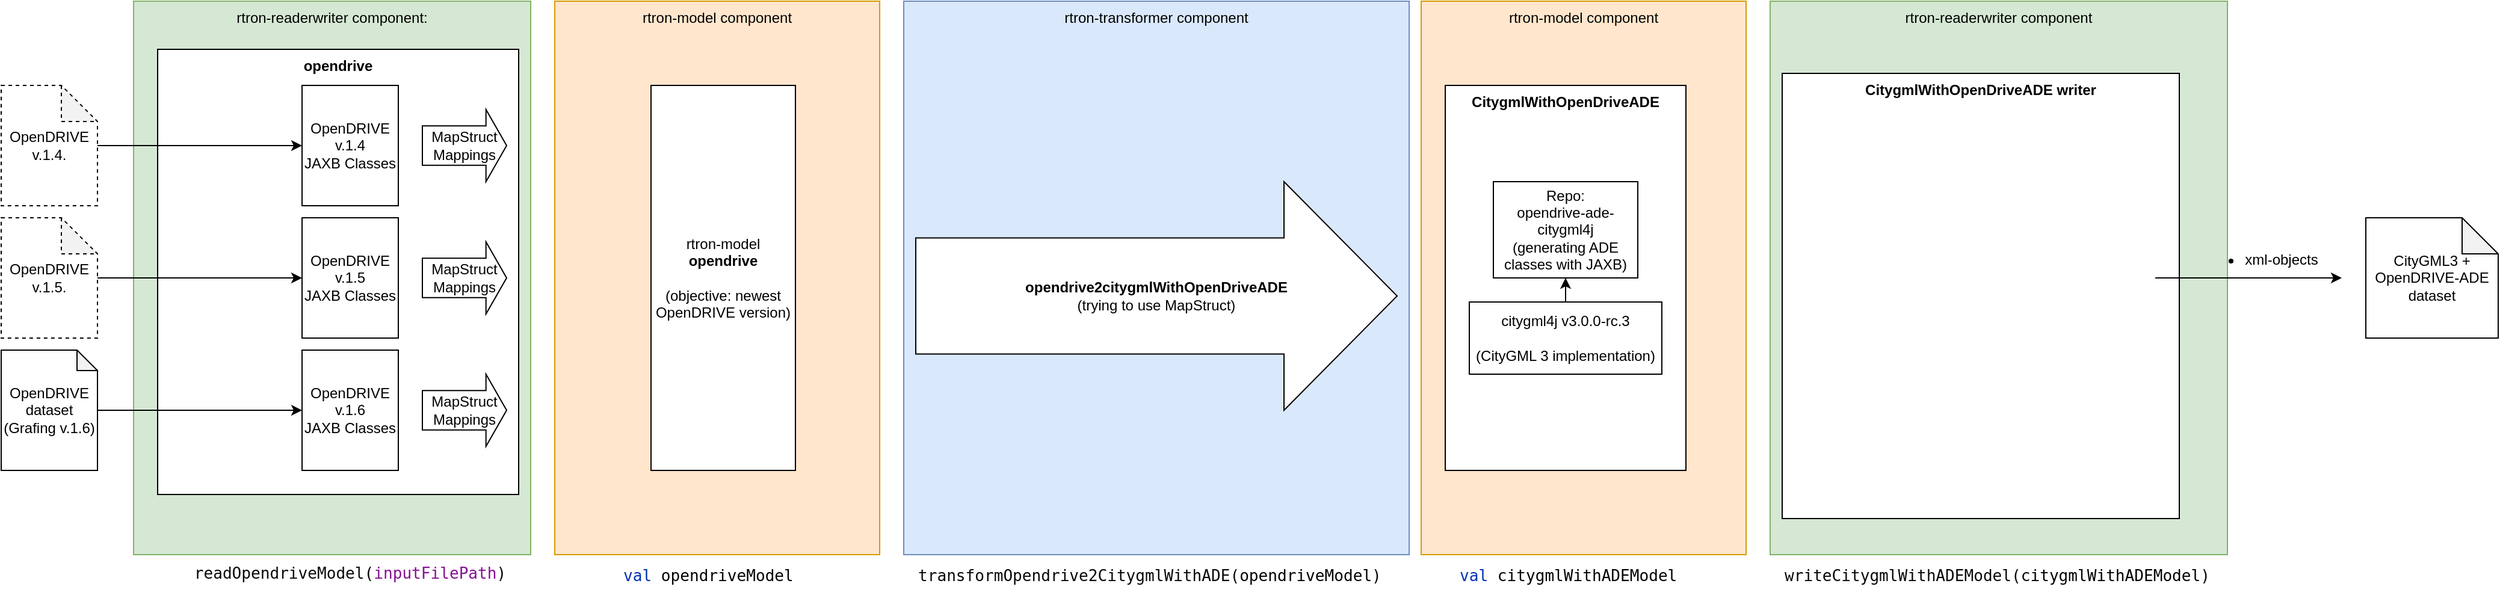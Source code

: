 <mxfile version="16.4.11" type="device"><diagram id="8HKgYoGjYJTmoJTl97uI" name="Page-1"><mxGraphModel dx="2668" dy="2255" grid="1" gridSize="10" guides="1" tooltips="1" connect="1" arrows="1" fold="1" page="1" pageScale="1" pageWidth="850" pageHeight="1100" math="0" shadow="0"><root><mxCell id="0"/><mxCell id="1" parent="0"/><mxCell id="SgfBVCUiltdHE-yCybD9-5" value="rtron-readerwriter component" style="rounded=0;whiteSpace=wrap;html=1;fillColor=#d5e8d4;strokeColor=#82b366;horizontal=1;verticalAlign=top;" vertex="1" parent="1"><mxGeometry x="1210" y="-30" width="380" height="460" as="geometry"/></mxCell><mxCell id="SgfBVCUiltdHE-yCybD9-3" value="rtron-model component" style="rounded=0;whiteSpace=wrap;html=1;fillColor=#ffe6cc;strokeColor=#d79b00;horizontal=1;verticalAlign=top;" vertex="1" parent="1"><mxGeometry x="200" y="-30" width="270" height="460" as="geometry"/></mxCell><mxCell id="SgfBVCUiltdHE-yCybD9-2" value="rtron-model component" style="rounded=0;whiteSpace=wrap;html=1;fillColor=#ffe6cc;strokeColor=#d79b00;horizontal=1;verticalAlign=top;" vertex="1" parent="1"><mxGeometry x="920" y="-30" width="270" height="460" as="geometry"/></mxCell><mxCell id="SgfBVCUiltdHE-yCybD9-1" value="rtron-transformer component" style="rounded=0;whiteSpace=wrap;html=1;fillColor=#dae8fc;strokeColor=#6c8ebf;horizontal=1;verticalAlign=top;" vertex="1" parent="1"><mxGeometry x="490" y="-30" width="420" height="460" as="geometry"/></mxCell><mxCell id="Gz_JP64xu9kCZsUSGvBO-32" value="rtron-readerwriter component:" style="rounded=0;whiteSpace=wrap;html=1;fillColor=#d5e8d4;strokeColor=#82b366;horizontal=1;verticalAlign=top;" parent="1" vertex="1"><mxGeometry x="-150" y="-30" width="330" height="460" as="geometry"/></mxCell><mxCell id="Gz_JP64xu9kCZsUSGvBO-30" value="&lt;b&gt;CitygmlWithOpenDriveADE&lt;/b&gt;" style="rounded=0;whiteSpace=wrap;html=1;verticalAlign=top;" parent="1" vertex="1"><mxGeometry x="940" y="40" width="200" height="320" as="geometry"/></mxCell><mxCell id="Gz_JP64xu9kCZsUSGvBO-38" style="edgeStyle=orthogonalEdgeStyle;rounded=0;orthogonalLoop=1;jettySize=auto;html=1;entryX=0.5;entryY=1;entryDx=0;entryDy=0;" parent="1" source="Gz_JP64xu9kCZsUSGvBO-4" target="Gz_JP64xu9kCZsUSGvBO-5" edge="1"><mxGeometry relative="1" as="geometry"/></mxCell><mxCell id="Gz_JP64xu9kCZsUSGvBO-4" value="citygml4j&amp;nbsp;v3.0.0-rc.3&lt;br&gt;&lt;br&gt;(CityGML 3 implementation)" style="rounded=0;whiteSpace=wrap;html=1;" parent="1" vertex="1"><mxGeometry x="960" y="220" width="160" height="60" as="geometry"/></mxCell><mxCell id="Gz_JP64xu9kCZsUSGvBO-5" value="Repo:&lt;br&gt;opendrive-ade-citygml4j&lt;br&gt;(generating ADE classes with JAXB)" style="rounded=0;whiteSpace=wrap;html=1;" parent="1" vertex="1"><mxGeometry x="980" y="120" width="120" height="80" as="geometry"/></mxCell><mxCell id="Gz_JP64xu9kCZsUSGvBO-12" value="rtron-model &lt;b&gt;opendrive&lt;/b&gt;&lt;br&gt;&lt;br&gt;(objective: newest OpenDRIVE version)" style="rounded=0;whiteSpace=wrap;html=1;" parent="1" vertex="1"><mxGeometry x="280" y="40" width="120" height="320" as="geometry"/></mxCell><mxCell id="Gz_JP64xu9kCZsUSGvBO-26" value="&lt;pre style=&quot;background-color: #ffffff ; color: #080808 ; font-family: &amp;#34;jetbrains mono&amp;#34; , monospace ; font-size: 9.8pt&quot;&gt;readOpendriveModel(&lt;span style=&quot;color: #871094&quot;&gt;inputFilePath&lt;/span&gt;)&lt;/pre&gt;" style="text;html=1;strokeColor=none;fillColor=none;align=center;verticalAlign=middle;whiteSpace=wrap;rounded=0;" parent="1" vertex="1"><mxGeometry x="-120" y="430" width="300" height="30" as="geometry"/></mxCell><mxCell id="Gz_JP64xu9kCZsUSGvBO-31" value="&lt;b&gt;opendrive2citygmlWithOpenDriveADE&lt;/b&gt;&lt;br&gt;(trying to use MapStruct)" style="shape=singleArrow;whiteSpace=wrap;html=1;arrowWidth=0.508;arrowSize=0.235;" parent="1" vertex="1"><mxGeometry x="500" y="120" width="400" height="190" as="geometry"/></mxCell><mxCell id="Gz_JP64xu9kCZsUSGvBO-33" value="&lt;pre style=&quot;background-color: #ffffff ; color: #080808 ; font-family: &amp;quot;jetbrains mono&amp;quot; , monospace ; font-size: 9.8pt&quot;&gt;&lt;span style=&quot;color: #0033b3&quot;&gt;val &lt;/span&gt;&lt;span style=&quot;color: #000000&quot;&gt;opendriveModel&lt;/span&gt;&lt;/pre&gt;" style="text;whiteSpace=wrap;html=1;" parent="1" vertex="1"><mxGeometry x="255" y="420" width="170" height="40" as="geometry"/></mxCell><mxCell id="Gz_JP64xu9kCZsUSGvBO-35" value="&lt;pre style=&quot;background-color: #ffffff ; color: #080808 ; font-family: &amp;#34;jetbrains mono&amp;#34; , monospace ; font-size: 9.8pt&quot;&gt;transformOpendrive2CitygmlWithADE(&lt;span style=&quot;color: #000000&quot;&gt;opendriveModel&lt;/span&gt;)&lt;/pre&gt;" style="text;whiteSpace=wrap;html=1;" parent="1" vertex="1"><mxGeometry x="500" y="420" width="400" height="60" as="geometry"/></mxCell><mxCell id="Gz_JP64xu9kCZsUSGvBO-36" value="&lt;pre style=&quot;font-style: normal ; font-weight: 400 ; letter-spacing: normal ; text-align: left ; text-indent: 0px ; text-transform: none ; word-spacing: 0px ; background-color: rgb(255 , 255 , 255) ; color: rgb(8 , 8 , 8) ; font-family: &amp;quot;jetbrains mono&amp;quot; , monospace ; font-size: 9.8pt&quot;&gt;&lt;span style=&quot;color: rgb(0 , 51 , 179)&quot;&gt;val &lt;/span&gt;&lt;span style=&quot;color: rgb(0 , 0 , 0)&quot;&gt;citygmlWithADEModel&lt;/span&gt;&lt;/pre&gt;" style="text;whiteSpace=wrap;html=1;" parent="1" vertex="1"><mxGeometry x="950" y="420" width="210" height="60" as="geometry"/></mxCell><mxCell id="Gz_JP64xu9kCZsUSGvBO-37" value="&lt;pre style=&quot;background-color: #ffffff ; color: #080808 ; font-family: &amp;#34;jetbrains mono&amp;#34; , monospace ; font-size: 9.8pt&quot;&gt;writeCitygmlWithADEModel(&lt;span style=&quot;color: #000000&quot;&gt;citygmlWithADEModel&lt;/span&gt;)&lt;/pre&gt;" style="text;whiteSpace=wrap;html=1;" parent="1" vertex="1"><mxGeometry x="1220" y="420" width="380" height="50" as="geometry"/></mxCell><mxCell id="SgfBVCUiltdHE-yCybD9-6" value="&lt;b&gt;opendrive&lt;/b&gt;" style="rounded=0;whiteSpace=wrap;html=1;verticalAlign=top;" vertex="1" parent="1"><mxGeometry x="-130" y="10" width="300" height="370" as="geometry"/></mxCell><mxCell id="Gz_JP64xu9kCZsUSGvBO-18" style="edgeStyle=orthogonalEdgeStyle;rounded=0;orthogonalLoop=1;jettySize=auto;html=1;entryX=0;entryY=0.5;entryDx=0;entryDy=0;" parent="1" source="Gz_JP64xu9kCZsUSGvBO-2" target="Gz_JP64xu9kCZsUSGvBO-16" edge="1"><mxGeometry relative="1" as="geometry"/></mxCell><mxCell id="Gz_JP64xu9kCZsUSGvBO-2" value="OpenDRIVE dataset&lt;br&gt;(Grafing v.1.6)" style="shape=note;whiteSpace=wrap;html=1;backgroundOutline=1;darkOpacity=0.05;size=17;" parent="1" vertex="1"><mxGeometry x="-260" y="260" width="80" height="100" as="geometry"/></mxCell><mxCell id="Gz_JP64xu9kCZsUSGvBO-14" style="edgeStyle=orthogonalEdgeStyle;rounded=0;orthogonalLoop=1;jettySize=auto;html=1;entryX=0;entryY=0.5;entryDx=0;entryDy=0;" parent="1" source="Gz_JP64xu9kCZsUSGvBO-9" target="Gz_JP64xu9kCZsUSGvBO-13" edge="1"><mxGeometry relative="1" as="geometry"/></mxCell><mxCell id="Gz_JP64xu9kCZsUSGvBO-9" value="OpenDRIVE v.1.4." style="shape=note;whiteSpace=wrap;html=1;backgroundOutline=1;darkOpacity=0.05;dashed=1;" parent="1" vertex="1"><mxGeometry x="-260" y="40" width="80" height="100" as="geometry"/></mxCell><mxCell id="Gz_JP64xu9kCZsUSGvBO-17" style="edgeStyle=orthogonalEdgeStyle;rounded=0;orthogonalLoop=1;jettySize=auto;html=1;entryX=0;entryY=0.5;entryDx=0;entryDy=0;" parent="1" source="Gz_JP64xu9kCZsUSGvBO-10" target="Gz_JP64xu9kCZsUSGvBO-15" edge="1"><mxGeometry relative="1" as="geometry"/></mxCell><mxCell id="Gz_JP64xu9kCZsUSGvBO-10" value="OpenDRIVE v.1.5." style="shape=note;whiteSpace=wrap;html=1;backgroundOutline=1;darkOpacity=0.05;dashed=1;" parent="1" vertex="1"><mxGeometry x="-260" y="150" width="80" height="100" as="geometry"/></mxCell><mxCell id="Gz_JP64xu9kCZsUSGvBO-13" value="OpenDRIVE v.1.4&lt;br&gt;JAXB Classes" style="rounded=0;whiteSpace=wrap;html=1;" parent="1" vertex="1"><mxGeometry x="-10" y="40" width="80" height="100" as="geometry"/></mxCell><mxCell id="Gz_JP64xu9kCZsUSGvBO-15" value="OpenDRIVE v.1.5&lt;br&gt;JAXB Classes" style="rounded=0;whiteSpace=wrap;html=1;" parent="1" vertex="1"><mxGeometry x="-10" y="150" width="80" height="100" as="geometry"/></mxCell><mxCell id="Gz_JP64xu9kCZsUSGvBO-16" value="OpenDRIVE v.1.6&lt;br&gt;JAXB Classes" style="rounded=0;whiteSpace=wrap;html=1;" parent="1" vertex="1"><mxGeometry x="-10" y="260" width="80" height="100" as="geometry"/></mxCell><mxCell id="Gz_JP64xu9kCZsUSGvBO-20" value="MapStruct Mappings" style="shape=singleArrow;whiteSpace=wrap;html=1;arrowWidth=0.546;arrowSize=0.245;" parent="1" vertex="1"><mxGeometry x="90" y="60" width="70" height="60" as="geometry"/></mxCell><mxCell id="Gz_JP64xu9kCZsUSGvBO-21" value="MapStruct Mappings" style="shape=singleArrow;whiteSpace=wrap;html=1;arrowWidth=0.546;arrowSize=0.245;" parent="1" vertex="1"><mxGeometry x="90" y="170" width="70" height="60" as="geometry"/></mxCell><mxCell id="Gz_JP64xu9kCZsUSGvBO-22" value="MapStruct Mappings" style="shape=singleArrow;whiteSpace=wrap;html=1;arrowWidth=0.546;arrowSize=0.245;" parent="1" vertex="1"><mxGeometry x="90" y="280" width="70" height="60" as="geometry"/></mxCell><mxCell id="SgfBVCUiltdHE-yCybD9-7" value="&lt;b&gt;CitygmlWithOpenDriveADE writer&lt;/b&gt;" style="rounded=0;whiteSpace=wrap;html=1;verticalAlign=top;" vertex="1" parent="1"><mxGeometry x="1220" y="30" width="330" height="370" as="geometry"/></mxCell><mxCell id="Gz_JP64xu9kCZsUSGvBO-6" value="CityGML3 + OpenDRIVE-ADE&lt;br&gt;dataset" style="shape=note;whiteSpace=wrap;html=1;backgroundOutline=1;darkOpacity=0.05;" parent="1" vertex="1"><mxGeometry x="1705" y="150" width="110" height="100" as="geometry"/></mxCell><mxCell id="Gz_JP64xu9kCZsUSGvBO-7" value="" style="endArrow=classic;html=1;rounded=0;" parent="1" edge="1"><mxGeometry width="50" height="50" relative="1" as="geometry"><mxPoint x="1530" y="200" as="sourcePoint"/><mxPoint x="1685" y="200" as="targetPoint"/></mxGeometry></mxCell><mxCell id="Gz_JP64xu9kCZsUSGvBO-8" value="&lt;ul&gt;&lt;li&gt;xml-objects&lt;/li&gt;&lt;/ul&gt;" style="text;html=1;strokeColor=none;fillColor=none;align=center;verticalAlign=middle;whiteSpace=wrap;rounded=0;" parent="1" vertex="1"><mxGeometry x="1555" y="170" width="120" height="30" as="geometry"/></mxCell></root></mxGraphModel></diagram></mxfile>
